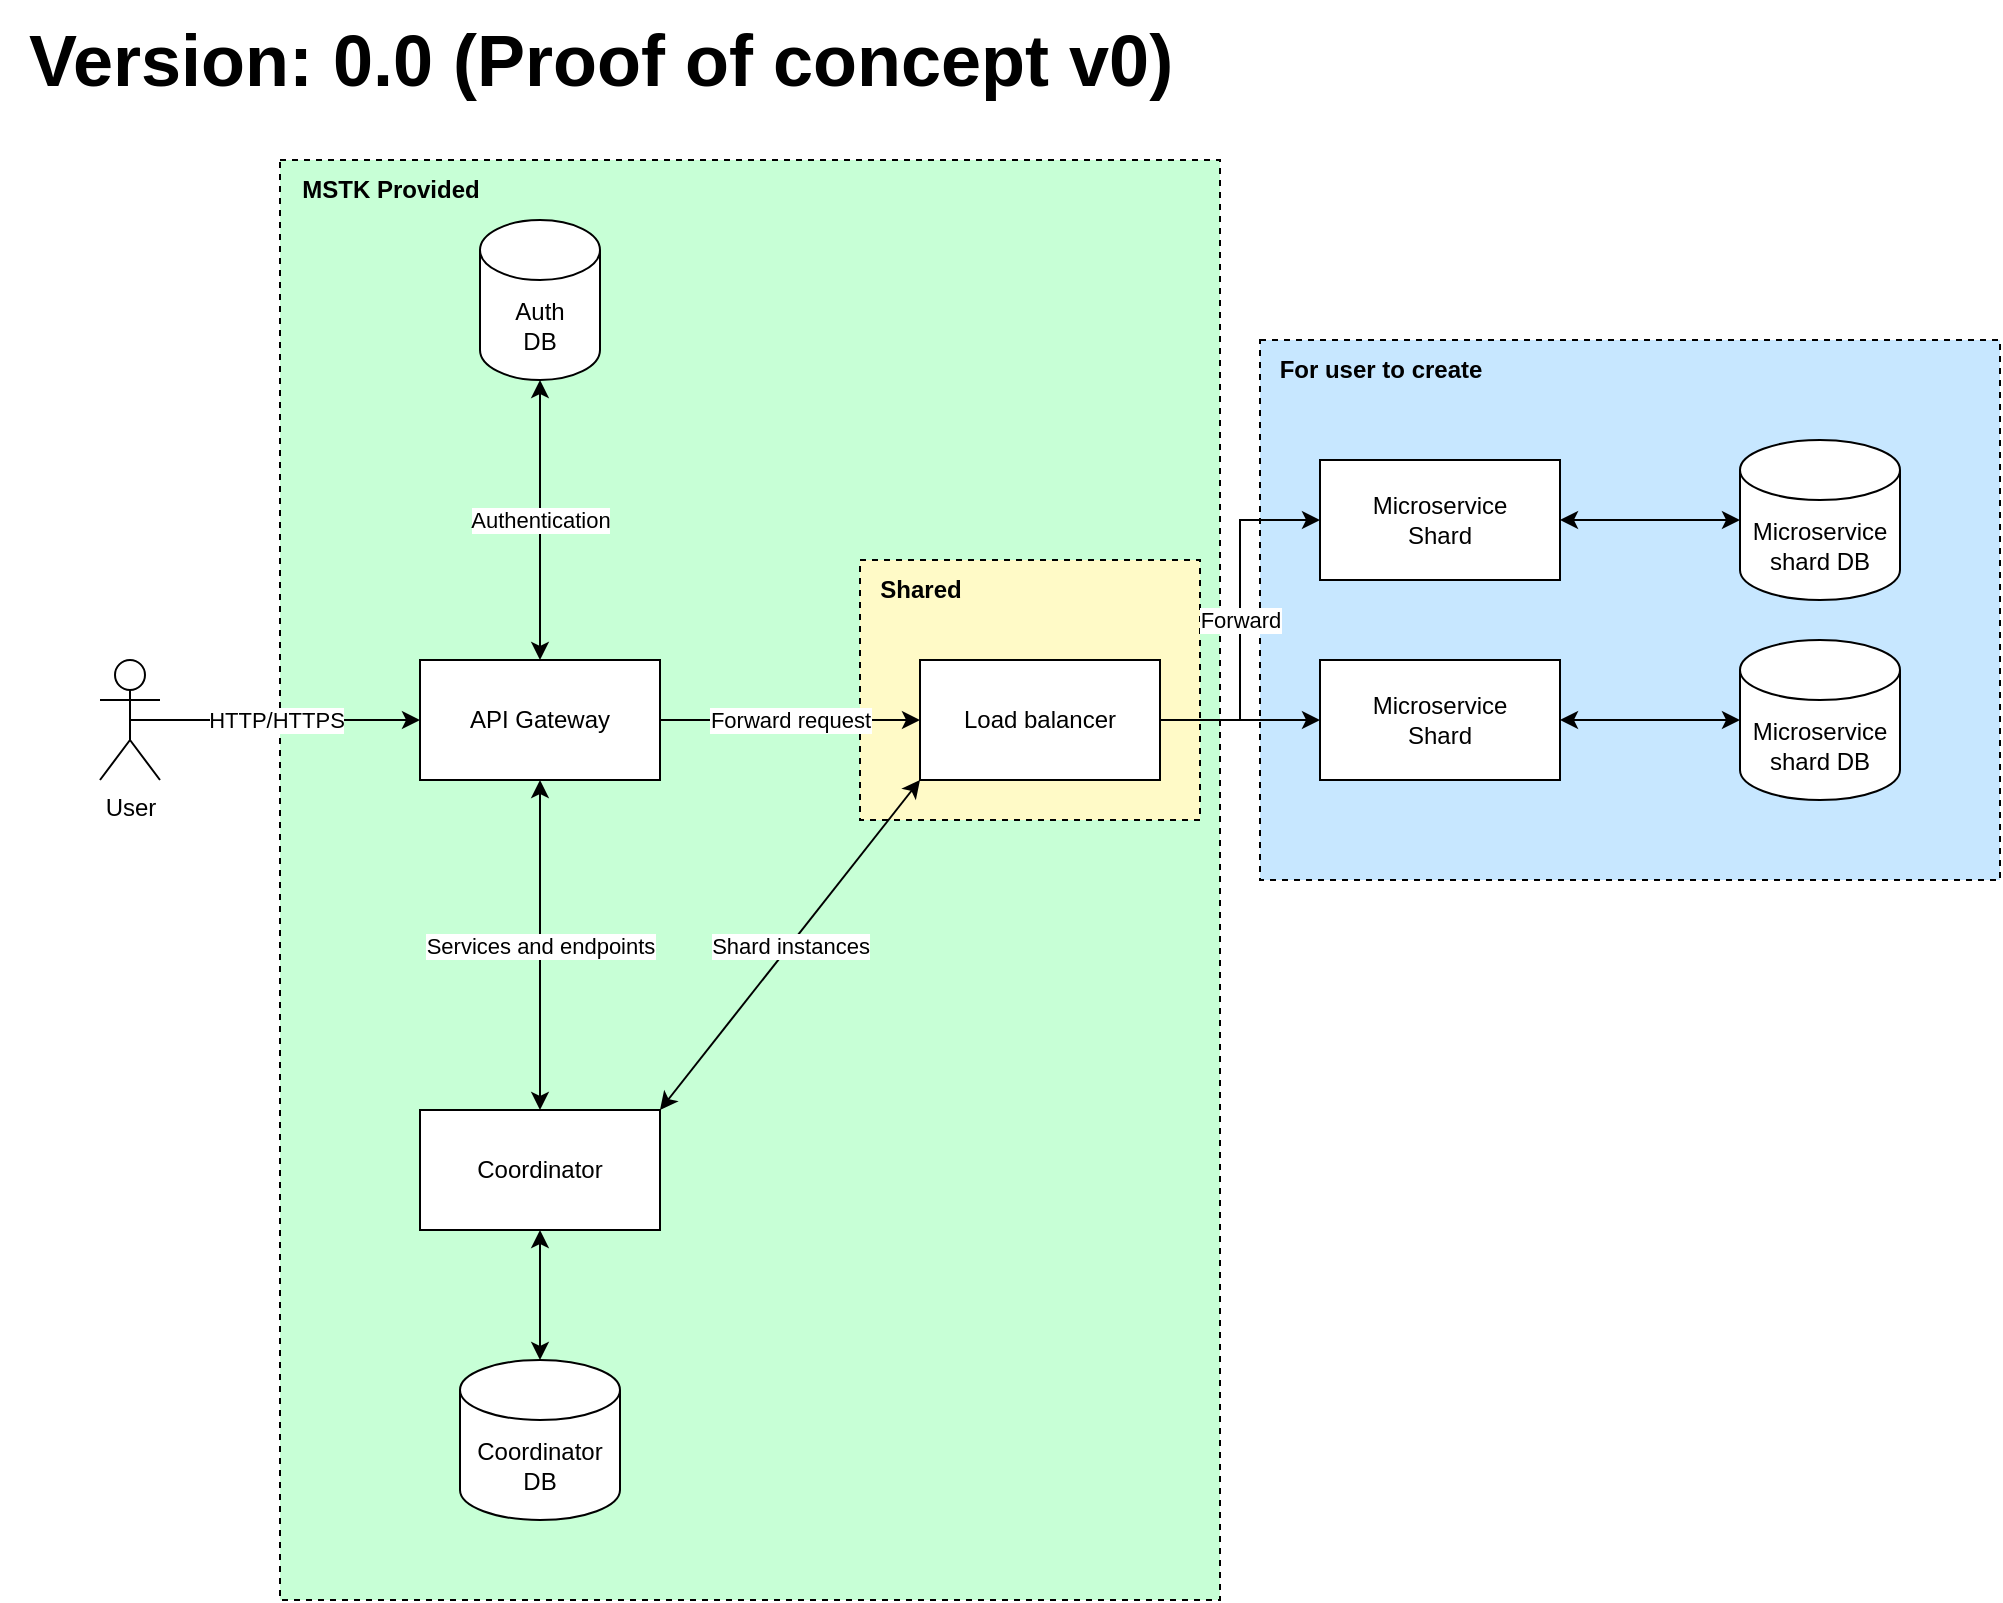 <mxfile version="20.8.16" type="device"><diagram name="Overview" id="ALj6T25Ayf9xOcIwCc3h"><mxGraphModel dx="2868" dy="1708" grid="1" gridSize="10" guides="1" tooltips="1" connect="1" arrows="1" fold="1" page="1" pageScale="1" pageWidth="827" pageHeight="1169" math="0" shadow="0"><root><mxCell id="0"/><mxCell id="1" parent="0"/><mxCell id="IZnhsNGSCuHC_MtdC7Wn-5" value="" style="whiteSpace=wrap;html=1;dashed=1;perimeterSpacing=0;strokeWidth=1;fillColor=#c7e7ff;" vertex="1" parent="1"><mxGeometry x="630" y="170" width="370" height="270" as="geometry"/></mxCell><mxCell id="IZnhsNGSCuHC_MtdC7Wn-2" value="" style="whiteSpace=wrap;html=1;dashed=1;perimeterSpacing=0;strokeWidth=1;fillColor=#C7FFD6;" vertex="1" parent="1"><mxGeometry x="140" y="80" width="470" height="720" as="geometry"/></mxCell><mxCell id="IZnhsNGSCuHC_MtdC7Wn-6" value="" style="whiteSpace=wrap;html=1;dashed=1;perimeterSpacing=0;strokeWidth=1;fillColor=#fffac7;" vertex="1" parent="1"><mxGeometry x="430" y="280" width="170" height="130" as="geometry"/></mxCell><mxCell id="fw34t23akMKYG0kDNByU-5" value="HTTP/HTTPS" style="edgeStyle=orthogonalEdgeStyle;rounded=0;orthogonalLoop=1;jettySize=auto;html=1;exitX=0.5;exitY=0.5;exitDx=0;exitDy=0;exitPerimeter=0;" parent="1" source="fw34t23akMKYG0kDNByU-1" target="fw34t23akMKYG0kDNByU-4" edge="1"><mxGeometry relative="1" as="geometry"/></mxCell><mxCell id="fw34t23akMKYG0kDNByU-1" value="User&lt;br&gt;" style="shape=umlActor;verticalLabelPosition=bottom;verticalAlign=top;html=1;outlineConnect=0;" parent="1" vertex="1"><mxGeometry x="50" y="330" width="30" height="60" as="geometry"/></mxCell><mxCell id="fw34t23akMKYG0kDNByU-12" value="Forward request" style="edgeStyle=orthogonalEdgeStyle;rounded=0;orthogonalLoop=1;jettySize=auto;html=1;exitX=1;exitY=0.5;exitDx=0;exitDy=0;entryX=0;entryY=0.5;entryDx=0;entryDy=0;strokeColor=default;" parent="1" source="fw34t23akMKYG0kDNByU-4" target="fw34t23akMKYG0kDNByU-10" edge="1"><mxGeometry relative="1" as="geometry"><Array as="points"><mxPoint x="390" y="360"/><mxPoint x="390" y="360"/></Array></mxGeometry></mxCell><mxCell id="fw34t23akMKYG0kDNByU-30" value="Authentication" style="edgeStyle=none;rounded=0;orthogonalLoop=1;jettySize=auto;html=1;exitX=0.5;exitY=0;exitDx=0;exitDy=0;entryX=0.5;entryY=1;entryDx=0;entryDy=0;entryPerimeter=0;strokeColor=default;startArrow=classic;startFill=1;" parent="1" source="fw34t23akMKYG0kDNByU-4" target="fw34t23akMKYG0kDNByU-29" edge="1"><mxGeometry relative="1" as="geometry"/></mxCell><mxCell id="fw34t23akMKYG0kDNByU-4" value="API Gateway" style="whiteSpace=wrap;html=1;verticalAlign=middle;" parent="1" vertex="1"><mxGeometry x="210" y="330" width="120" height="60" as="geometry"/></mxCell><mxCell id="fw34t23akMKYG0kDNByU-6" value="Coordinator" style="rounded=0;whiteSpace=wrap;html=1;" parent="1" vertex="1"><mxGeometry x="210" y="555" width="120" height="60" as="geometry"/></mxCell><mxCell id="fw34t23akMKYG0kDNByU-15" value="" style="edgeStyle=orthogonalEdgeStyle;rounded=0;orthogonalLoop=1;jettySize=auto;html=1;" parent="1" source="fw34t23akMKYG0kDNByU-10" target="fw34t23akMKYG0kDNByU-14" edge="1"><mxGeometry relative="1" as="geometry"/></mxCell><mxCell id="fw34t23akMKYG0kDNByU-27" value="Forward" style="edgeStyle=orthogonalEdgeStyle;rounded=0;orthogonalLoop=1;jettySize=auto;html=1;exitX=1;exitY=0.5;exitDx=0;exitDy=0;entryX=0;entryY=0.5;entryDx=0;entryDy=0;strokeColor=default;" parent="1" source="fw34t23akMKYG0kDNByU-10" target="fw34t23akMKYG0kDNByU-24" edge="1"><mxGeometry relative="1" as="geometry"/></mxCell><mxCell id="fw34t23akMKYG0kDNByU-10" value="Load balancer" style="rounded=0;whiteSpace=wrap;html=1;" parent="1" vertex="1"><mxGeometry x="460" y="330" width="120" height="60" as="geometry"/></mxCell><mxCell id="fw34t23akMKYG0kDNByU-14" value="Microservice&lt;br&gt;Shard" style="whiteSpace=wrap;html=1;rounded=0;" parent="1" vertex="1"><mxGeometry x="660" y="330" width="120" height="60" as="geometry"/></mxCell><mxCell id="fw34t23akMKYG0kDNByU-16" value="Coordinator&lt;br&gt;DB" style="shape=cylinder3;whiteSpace=wrap;html=1;boundedLbl=1;backgroundOutline=1;size=15;" parent="1" vertex="1"><mxGeometry x="230" y="680" width="80" height="80" as="geometry"/></mxCell><mxCell id="fw34t23akMKYG0kDNByU-19" value="" style="endArrow=classic;startArrow=classic;html=1;rounded=0;entryX=0.5;entryY=1;entryDx=0;entryDy=0;exitX=0.5;exitY=0;exitDx=0;exitDy=0;exitPerimeter=0;" parent="1" source="fw34t23akMKYG0kDNByU-16" target="fw34t23akMKYG0kDNByU-6" edge="1"><mxGeometry width="50" height="50" relative="1" as="geometry"><mxPoint x="260" y="680" as="sourcePoint"/><mxPoint x="310" y="630" as="targetPoint"/></mxGeometry></mxCell><mxCell id="fw34t23akMKYG0kDNByU-20" value="Services and endpoints" style="endArrow=classic;startArrow=classic;html=1;rounded=0;strokeColor=default;entryX=0.5;entryY=1;entryDx=0;entryDy=0;exitX=0.5;exitY=0;exitDx=0;exitDy=0;" parent="1" source="fw34t23akMKYG0kDNByU-6" target="fw34t23akMKYG0kDNByU-4" edge="1"><mxGeometry width="50" height="50" relative="1" as="geometry"><mxPoint x="270" y="490" as="sourcePoint"/><mxPoint x="320" y="440" as="targetPoint"/></mxGeometry></mxCell><mxCell id="fw34t23akMKYG0kDNByU-21" value="Shard instances" style="endArrow=classic;startArrow=classic;html=1;rounded=0;strokeColor=default;exitX=1;exitY=0;exitDx=0;exitDy=0;entryX=0;entryY=1;entryDx=0;entryDy=0;" parent="1" source="fw34t23akMKYG0kDNByU-6" target="fw34t23akMKYG0kDNByU-10" edge="1"><mxGeometry x="-0.0" width="50" height="50" relative="1" as="geometry"><mxPoint x="460" y="560" as="sourcePoint"/><mxPoint x="510" y="510" as="targetPoint"/><mxPoint as="offset"/></mxGeometry></mxCell><mxCell id="fw34t23akMKYG0kDNByU-22" value="Microservice shard DB" style="shape=cylinder3;whiteSpace=wrap;html=1;boundedLbl=1;backgroundOutline=1;size=15;" parent="1" vertex="1"><mxGeometry x="870" y="320" width="80" height="80" as="geometry"/></mxCell><mxCell id="fw34t23akMKYG0kDNByU-23" value="" style="endArrow=classic;startArrow=classic;html=1;rounded=0;strokeColor=default;exitX=1;exitY=0.5;exitDx=0;exitDy=0;entryX=0;entryY=0.5;entryDx=0;entryDy=0;entryPerimeter=0;" parent="1" source="fw34t23akMKYG0kDNByU-14" target="fw34t23akMKYG0kDNByU-22" edge="1"><mxGeometry width="50" height="50" relative="1" as="geometry"><mxPoint x="810" y="470" as="sourcePoint"/><mxPoint x="860" y="420" as="targetPoint"/></mxGeometry></mxCell><mxCell id="fw34t23akMKYG0kDNByU-24" value="Microservice&lt;br&gt;Shard" style="whiteSpace=wrap;html=1;rounded=0;" parent="1" vertex="1"><mxGeometry x="660" y="230" width="120" height="60" as="geometry"/></mxCell><mxCell id="fw34t23akMKYG0kDNByU-25" value="Microservice shard DB" style="shape=cylinder3;whiteSpace=wrap;html=1;boundedLbl=1;backgroundOutline=1;size=15;" parent="1" vertex="1"><mxGeometry x="870" y="220" width="80" height="80" as="geometry"/></mxCell><mxCell id="fw34t23akMKYG0kDNByU-26" value="" style="endArrow=classic;startArrow=classic;html=1;rounded=0;strokeColor=default;exitX=1;exitY=0.5;exitDx=0;exitDy=0;entryX=0;entryY=0.5;entryDx=0;entryDy=0;entryPerimeter=0;" parent="1" source="fw34t23akMKYG0kDNByU-24" target="fw34t23akMKYG0kDNByU-25" edge="1"><mxGeometry width="50" height="50" relative="1" as="geometry"><mxPoint x="810" y="370" as="sourcePoint"/><mxPoint x="860" y="320" as="targetPoint"/></mxGeometry></mxCell><mxCell id="fw34t23akMKYG0kDNByU-29" value="Auth&lt;br&gt;DB" style="shape=cylinder3;whiteSpace=wrap;html=1;boundedLbl=1;backgroundOutline=1;size=15;" parent="1" vertex="1"><mxGeometry x="240" y="110" width="60" height="80" as="geometry"/></mxCell><mxCell id="IZnhsNGSCuHC_MtdC7Wn-1" value="MSTK Provided" style="text;html=1;align=center;verticalAlign=middle;resizable=0;points=[];autosize=1;strokeColor=none;fillColor=none;fontStyle=1" vertex="1" parent="1"><mxGeometry x="140" y="80" width="110" height="30" as="geometry"/></mxCell><mxCell id="IZnhsNGSCuHC_MtdC7Wn-4" value="For user to create&lt;br&gt;" style="text;html=1;align=center;verticalAlign=middle;resizable=0;points=[];autosize=1;strokeColor=none;fillColor=none;fontStyle=1" vertex="1" parent="1"><mxGeometry x="630" y="170" width="120" height="30" as="geometry"/></mxCell><mxCell id="IZnhsNGSCuHC_MtdC7Wn-7" value="Shared&lt;br&gt;" style="text;html=1;align=center;verticalAlign=middle;resizable=0;points=[];autosize=1;strokeColor=none;fillColor=none;fontStyle=1" vertex="1" parent="1"><mxGeometry x="430" y="280" width="60" height="30" as="geometry"/></mxCell><mxCell id="IZnhsNGSCuHC_MtdC7Wn-8" value="Version: 0.0 (Proof of concept v0)" style="text;html=1;align=center;verticalAlign=middle;resizable=0;points=[];autosize=1;strokeColor=none;fillColor=none;fontStyle=1;fontSize=36;" vertex="1" parent="1"><mxGeometry width="600" height="60" as="geometry"/></mxCell></root></mxGraphModel></diagram></mxfile>